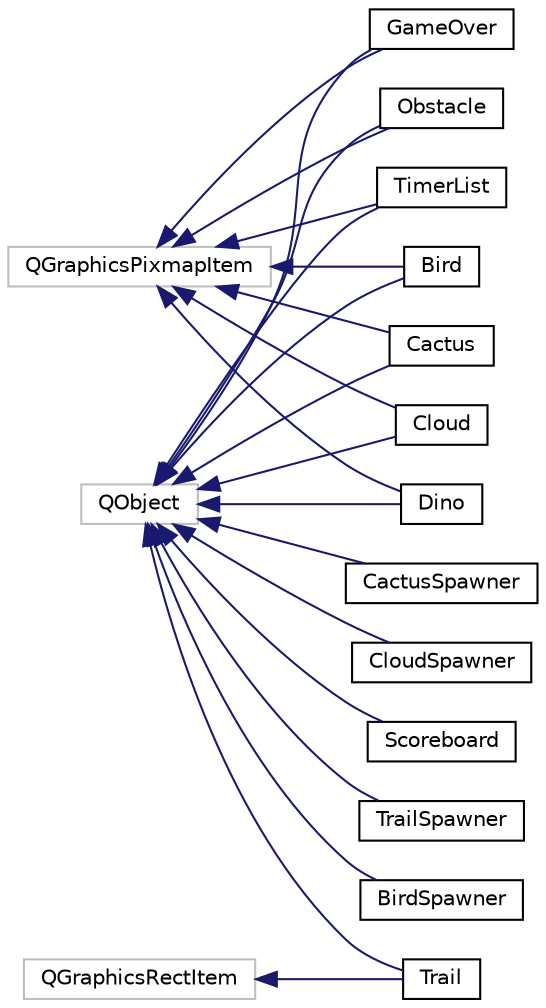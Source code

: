 digraph "Graphical Class Hierarchy"
{
 // LATEX_PDF_SIZE
  edge [fontname="Helvetica",fontsize="10",labelfontname="Helvetica",labelfontsize="10"];
  node [fontname="Helvetica",fontsize="10",shape=record];
  rankdir="LR";
  Node20 [label="QGraphicsPixmapItem",height=0.2,width=0.4,color="grey75", fillcolor="white", style="filled",tooltip=" "];
  Node20 -> Node0 [dir="back",color="midnightblue",fontsize="10",style="solid",fontname="Helvetica"];
  Node0 [label="Bird",height=0.2,width=0.4,color="black", fillcolor="white", style="filled",URL="$class_bird.html",tooltip=" "];
  Node20 -> Node6 [dir="back",color="midnightblue",fontsize="10",style="solid",fontname="Helvetica"];
  Node6 [label="Cactus",height=0.2,width=0.4,color="black", fillcolor="white", style="filled",URL="$class_cactus.html",tooltip=" "];
  Node20 -> Node8 [dir="back",color="midnightblue",fontsize="10",style="solid",fontname="Helvetica"];
  Node8 [label="Cloud",height=0.2,width=0.4,color="black", fillcolor="white", style="filled",URL="$class_cloud.html",tooltip=" "];
  Node20 -> Node10 [dir="back",color="midnightblue",fontsize="10",style="solid",fontname="Helvetica"];
  Node10 [label="Dino",height=0.2,width=0.4,color="black", fillcolor="white", style="filled",URL="$class_dino.html",tooltip=" "];
  Node20 -> Node11 [dir="back",color="midnightblue",fontsize="10",style="solid",fontname="Helvetica"];
  Node11 [label="GameOver",height=0.2,width=0.4,color="black", fillcolor="white", style="filled",URL="$class_game_over.html",tooltip=" "];
  Node20 -> Node12 [dir="back",color="midnightblue",fontsize="10",style="solid",fontname="Helvetica"];
  Node12 [label="Obstacle",height=0.2,width=0.4,color="black", fillcolor="white", style="filled",URL="$class_obstacle.html",tooltip=" "];
  Node20 -> Node14 [dir="back",color="midnightblue",fontsize="10",style="solid",fontname="Helvetica"];
  Node14 [label="TimerList",height=0.2,width=0.4,color="black", fillcolor="white", style="filled",URL="$class_timer_list.html",tooltip=" "];
  Node19 [label="QGraphicsRectItem",height=0.2,width=0.4,color="grey75", fillcolor="white", style="filled",tooltip=" "];
  Node19 -> Node15 [dir="back",color="midnightblue",fontsize="10",style="solid",fontname="Helvetica"];
  Node15 [label="Trail",height=0.2,width=0.4,color="black", fillcolor="white", style="filled",URL="$class_trail.html",tooltip=" "];
  Node3 [label="QObject",height=0.2,width=0.4,color="grey75", fillcolor="white", style="filled",tooltip=" "];
  Node3 -> Node0 [dir="back",color="midnightblue",fontsize="10",style="solid",fontname="Helvetica"];
  Node3 -> Node5 [dir="back",color="midnightblue",fontsize="10",style="solid",fontname="Helvetica"];
  Node5 [label="BirdSpawner",height=0.2,width=0.4,color="black", fillcolor="white", style="filled",URL="$class_bird_spawner.html",tooltip=" "];
  Node3 -> Node6 [dir="back",color="midnightblue",fontsize="10",style="solid",fontname="Helvetica"];
  Node3 -> Node7 [dir="back",color="midnightblue",fontsize="10",style="solid",fontname="Helvetica"];
  Node7 [label="CactusSpawner",height=0.2,width=0.4,color="black", fillcolor="white", style="filled",URL="$class_cactus_spawner.html",tooltip=" "];
  Node3 -> Node8 [dir="back",color="midnightblue",fontsize="10",style="solid",fontname="Helvetica"];
  Node3 -> Node9 [dir="back",color="midnightblue",fontsize="10",style="solid",fontname="Helvetica"];
  Node9 [label="CloudSpawner",height=0.2,width=0.4,color="black", fillcolor="white", style="filled",URL="$class_cloud_spawner.html",tooltip=" "];
  Node3 -> Node10 [dir="back",color="midnightblue",fontsize="10",style="solid",fontname="Helvetica"];
  Node3 -> Node11 [dir="back",color="midnightblue",fontsize="10",style="solid",fontname="Helvetica"];
  Node3 -> Node12 [dir="back",color="midnightblue",fontsize="10",style="solid",fontname="Helvetica"];
  Node3 -> Node13 [dir="back",color="midnightblue",fontsize="10",style="solid",fontname="Helvetica"];
  Node13 [label="Scoreboard",height=0.2,width=0.4,color="black", fillcolor="white", style="filled",URL="$class_scoreboard.html",tooltip=" "];
  Node3 -> Node14 [dir="back",color="midnightblue",fontsize="10",style="solid",fontname="Helvetica"];
  Node3 -> Node15 [dir="back",color="midnightblue",fontsize="10",style="solid",fontname="Helvetica"];
  Node3 -> Node16 [dir="back",color="midnightblue",fontsize="10",style="solid",fontname="Helvetica"];
  Node16 [label="TrailSpawner",height=0.2,width=0.4,color="black", fillcolor="white", style="filled",URL="$class_trail_spawner.html",tooltip=" "];
}
